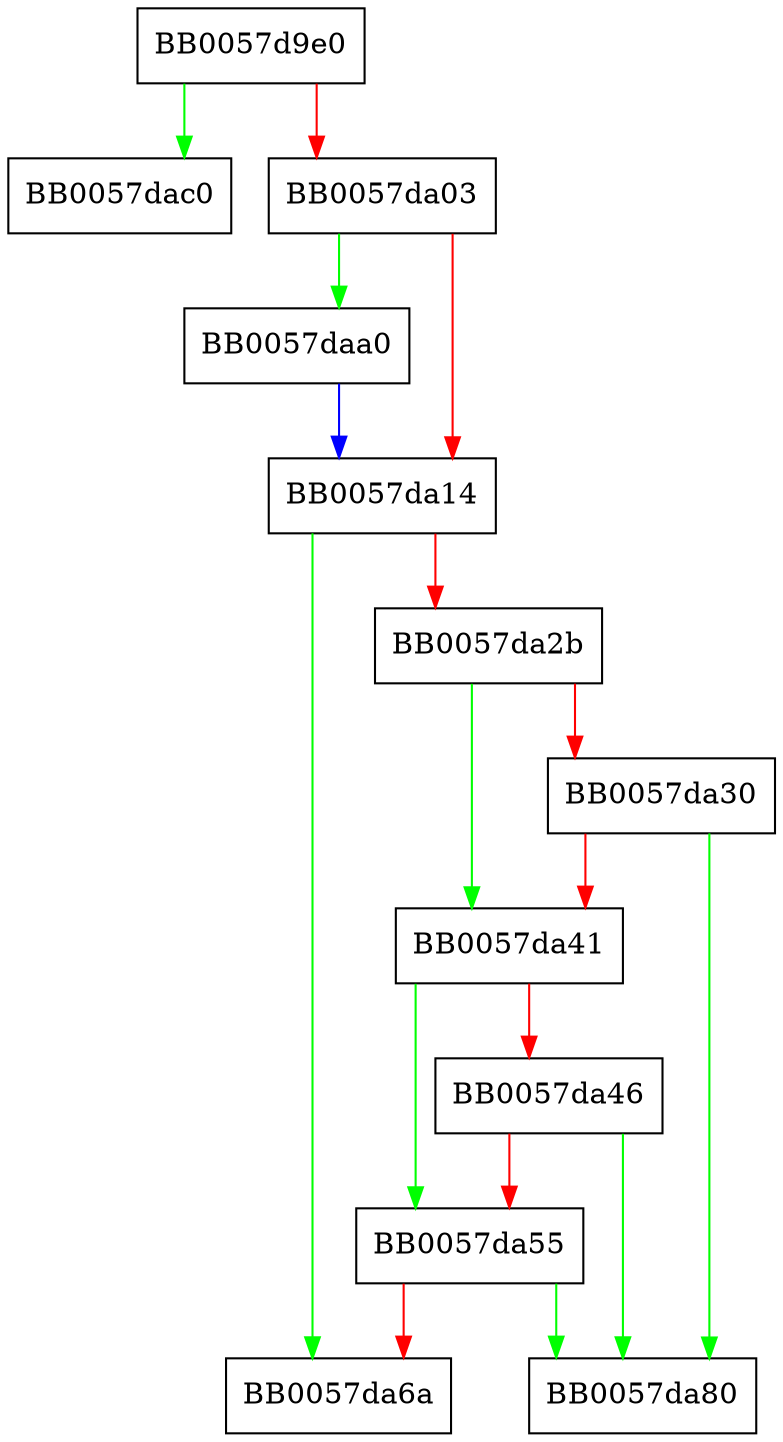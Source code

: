 digraph ossl_dsa_key_fromdata {
  node [shape="box"];
  graph [splines=ortho];
  BB0057d9e0 -> BB0057dac0 [color="green"];
  BB0057d9e0 -> BB0057da03 [color="red"];
  BB0057da03 -> BB0057daa0 [color="green"];
  BB0057da03 -> BB0057da14 [color="red"];
  BB0057da14 -> BB0057da6a [color="green"];
  BB0057da14 -> BB0057da2b [color="red"];
  BB0057da2b -> BB0057da41 [color="green"];
  BB0057da2b -> BB0057da30 [color="red"];
  BB0057da30 -> BB0057da80 [color="green"];
  BB0057da30 -> BB0057da41 [color="red"];
  BB0057da41 -> BB0057da55 [color="green"];
  BB0057da41 -> BB0057da46 [color="red"];
  BB0057da46 -> BB0057da80 [color="green"];
  BB0057da46 -> BB0057da55 [color="red"];
  BB0057da55 -> BB0057da80 [color="green"];
  BB0057da55 -> BB0057da6a [color="red"];
  BB0057daa0 -> BB0057da14 [color="blue"];
}